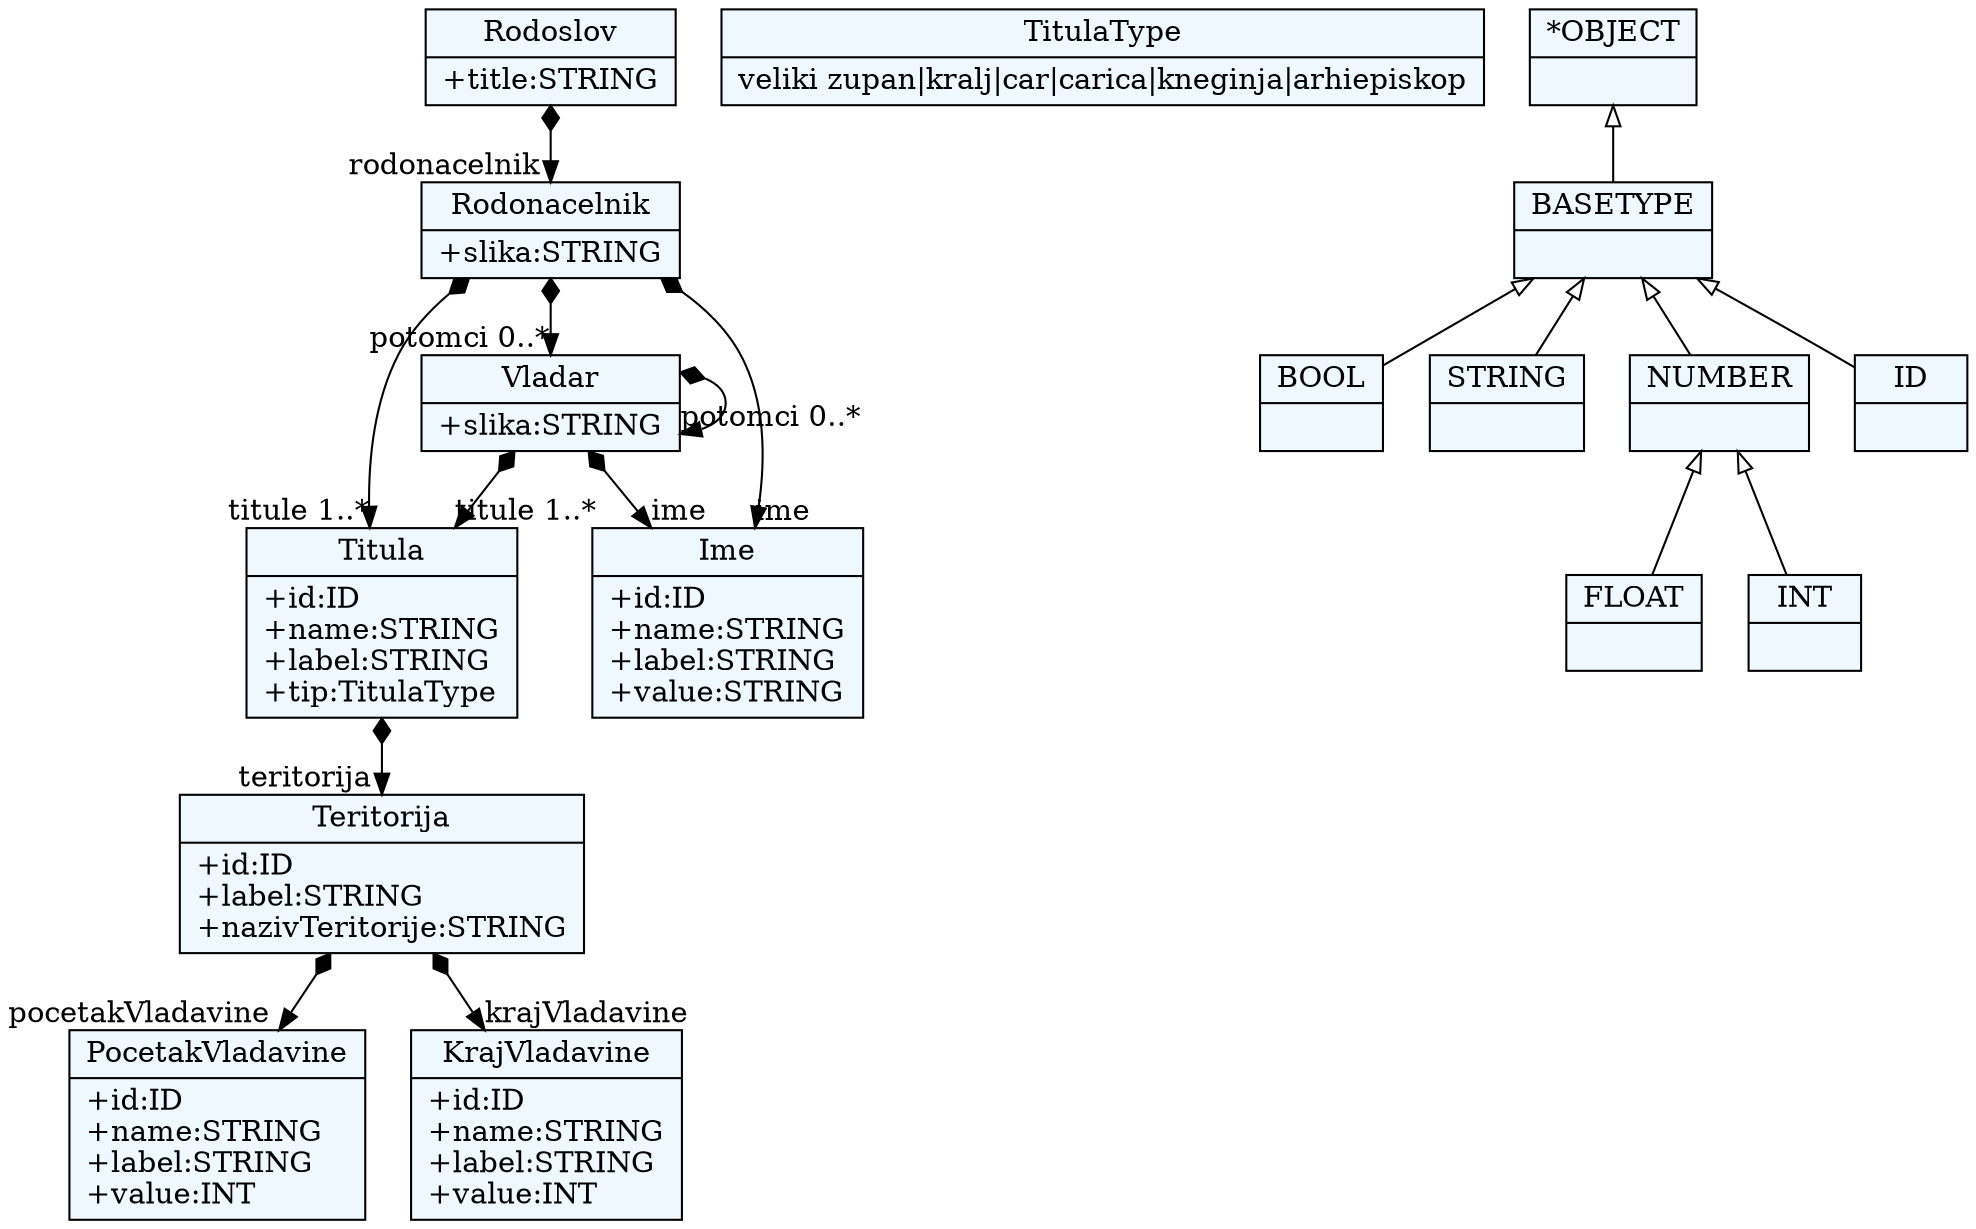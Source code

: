 
    digraph xtext {
    fontname = "Bitstream Vera Sans"
    fontsize = 8
    node[
        shape=record,
        style=filled,
        fillcolor=aliceblue
    ]
    nodesep = 0.3
    edge[dir=black,arrowtail=empty]


52540664 -> 52546328[arrowtail=diamond, dir=both, headlabel="teritorija "]
52540664[ label="{Titula|+id:ID\l+name:STRING\l+label:STRING\l+tip:TitulaType\l}"]

52539720[ label="{PocetakVladavine|+id:ID\l+name:STRING\l+label:STRING\l+value:INT\l}"]

52535000 -> 52537832[arrowtail=diamond, dir=both, headlabel="ime "]
52535000 -> 52540664[arrowtail=diamond, dir=both, headlabel="titule 1..*"]
52535000 -> 52535000[arrowtail=diamond, dir=both, headlabel="potomci 0..*"]
52535000[ label="{Vladar|+slika:STRING\l}"]

52546328 -> 52539720[arrowtail=diamond, dir=both, headlabel="pocetakVladavine "]
52546328 -> 52521784[arrowtail=diamond, dir=both, headlabel="krajVladavine "]
52546328[ label="{Teritorija|+id:ID\l+label:STRING\l+nazivTeritorije:STRING\l}"]

52527448 -> 52518952[arrowtail=diamond, dir=both, headlabel="rodonacelnik "]
52527448[ label="{Rodoslov|+title:STRING\l}"]

52518952 -> 52537832[arrowtail=diamond, dir=both, headlabel="ime "]
52518952 -> 52540664[arrowtail=diamond, dir=both, headlabel="titule 1..*"]
52518952 -> 52535000[arrowtail=diamond, dir=both, headlabel="potomci 0..*"]
52518952[ label="{Rodonacelnik|+slika:STRING\l}"]

52521784[ label="{KrajVladavine|+id:ID\l+name:STRING\l+label:STRING\l+value:INT\l}"]

52537832[ label="{Ime|+id:ID\l+name:STRING\l+label:STRING\l+value:STRING\l}"]

52543496[ label="{TitulaType|veliki zupan\|kralj\|car\|carica\|kneginja\|arhiepiskop}"]

52525560[ label="{FLOAT|}"]

52522728[ label="{INT|}"]

52519896[ label="{BOOL|}"]

52517064[ label="{STRING|}"]

52528392[ label="{NUMBER|}"]
52528392 -> 52525560 [dir=back]
52528392 -> 52522728 [dir=back]

52514232[ label="{ID|}"]

52534056[ label="{*OBJECT|}"]
52534056 -> 52531224 [dir=back]

52531224[ label="{BASETYPE|}"]
52531224 -> 52528392 [dir=back]
52531224 -> 52519896 [dir=back]
52531224 -> 52514232 [dir=back]
52531224 -> 52517064 [dir=back]


}
